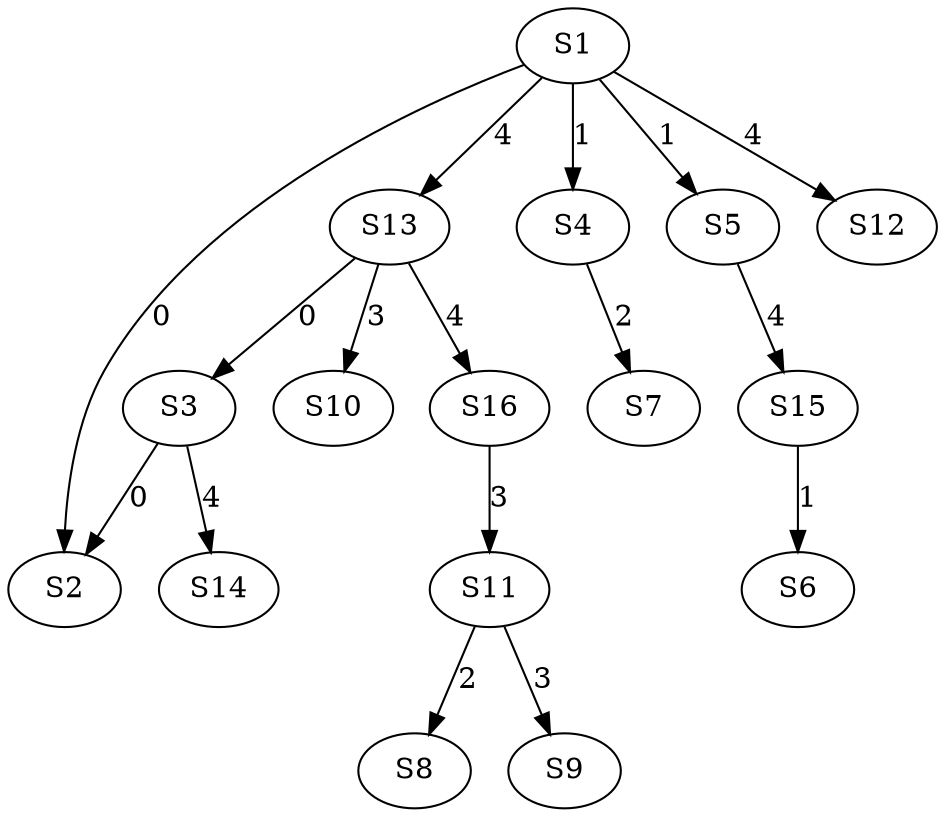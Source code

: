 strict digraph {
	S1 -> S2 [ label = 0 ];
	S13 -> S3 [ label = 0 ];
	S1 -> S4 [ label = 1 ];
	S1 -> S5 [ label = 1 ];
	S15 -> S6 [ label = 1 ];
	S4 -> S7 [ label = 2 ];
	S11 -> S8 [ label = 2 ];
	S11 -> S9 [ label = 3 ];
	S13 -> S10 [ label = 3 ];
	S16 -> S11 [ label = 3 ];
	S1 -> S12 [ label = 4 ];
	S1 -> S13 [ label = 4 ];
	S3 -> S14 [ label = 4 ];
	S5 -> S15 [ label = 4 ];
	S13 -> S16 [ label = 4 ];
	S3 -> S2 [ label = 0 ];
}